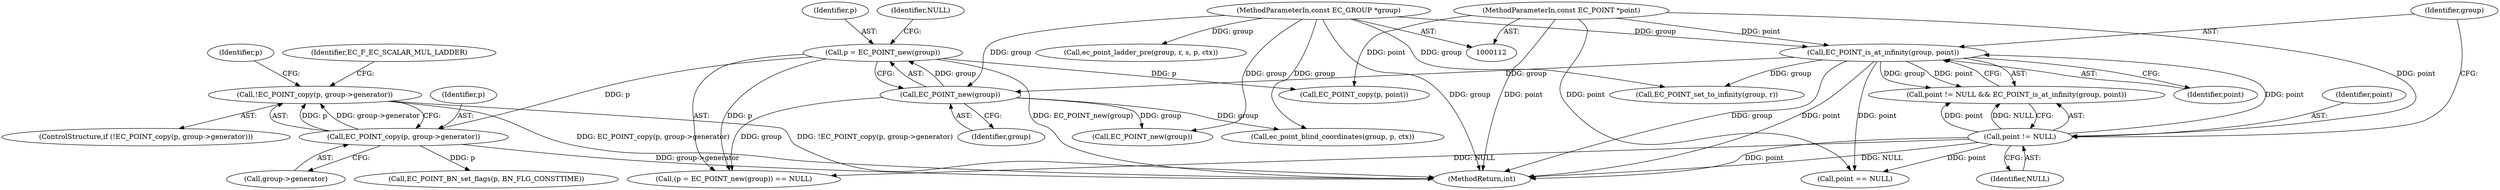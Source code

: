 digraph "0_openssl_b1d6d55ece1c26fa2829e2b819b038d7b6d692b4@API" {
"1000210" [label="(Call,!EC_POINT_copy(p, group->generator))"];
"1000211" [label="(Call,EC_POINT_copy(p, group->generator))"];
"1000188" [label="(Call,p = EC_POINT_new(group))"];
"1000190" [label="(Call,EC_POINT_new(group))"];
"1000154" [label="(Call,EC_POINT_is_at_infinity(group, point))"];
"1000113" [label="(MethodParameterIn,const EC_GROUP *group)"];
"1000151" [label="(Call,point != NULL)"];
"1000116" [label="(MethodParameterIn,const EC_POINT *point)"];
"1000151" [label="(Call,point != NULL)"];
"1000213" [label="(Call,group->generator)"];
"1000113" [label="(MethodParameterIn,const EC_GROUP *group)"];
"1000537" [label="(MethodReturn,int)"];
"1000116" [label="(MethodParameterIn,const EC_POINT *point)"];
"1000475" [label="(Call,ec_point_ladder_pre(group, r, s, p, ctx))"];
"1000196" [label="(Call,EC_POINT_new(group))"];
"1000464" [label="(Call,ec_point_blind_coordinates(group, p, ctx))"];
"1000212" [label="(Identifier,p)"];
"1000191" [label="(Identifier,group)"];
"1000225" [label="(Call,EC_POINT_copy(p, point))"];
"1000188" [label="(Call,p = EC_POINT_new(group))"];
"1000234" [label="(Identifier,p)"];
"1000189" [label="(Identifier,p)"];
"1000209" [label="(ControlStructure,if (!EC_POINT_copy(p, group->generator)))"];
"1000187" [label="(Call,(p = EC_POINT_new(group)) == NULL)"];
"1000152" [label="(Identifier,point)"];
"1000156" [label="(Identifier,point)"];
"1000150" [label="(Call,point != NULL && EC_POINT_is_at_infinity(group, point))"];
"1000192" [label="(Identifier,NULL)"];
"1000205" [label="(Call,point == NULL)"];
"1000158" [label="(Call,EC_POINT_set_to_infinity(group, r))"];
"1000153" [label="(Identifier,NULL)"];
"1000218" [label="(Identifier,EC_F_EC_SCALAR_MUL_LADDER)"];
"1000190" [label="(Call,EC_POINT_new(group))"];
"1000155" [label="(Identifier,group)"];
"1000210" [label="(Call,!EC_POINT_copy(p, group->generator))"];
"1000211" [label="(Call,EC_POINT_copy(p, group->generator))"];
"1000154" [label="(Call,EC_POINT_is_at_infinity(group, point))"];
"1000233" [label="(Call,EC_POINT_BN_set_flags(p, BN_FLG_CONSTTIME))"];
"1000210" -> "1000209"  [label="AST: "];
"1000210" -> "1000211"  [label="CFG: "];
"1000211" -> "1000210"  [label="AST: "];
"1000218" -> "1000210"  [label="CFG: "];
"1000234" -> "1000210"  [label="CFG: "];
"1000210" -> "1000537"  [label="DDG: !EC_POINT_copy(p, group->generator)"];
"1000210" -> "1000537"  [label="DDG: EC_POINT_copy(p, group->generator)"];
"1000211" -> "1000210"  [label="DDG: p"];
"1000211" -> "1000210"  [label="DDG: group->generator"];
"1000211" -> "1000213"  [label="CFG: "];
"1000212" -> "1000211"  [label="AST: "];
"1000213" -> "1000211"  [label="AST: "];
"1000211" -> "1000537"  [label="DDG: group->generator"];
"1000188" -> "1000211"  [label="DDG: p"];
"1000211" -> "1000233"  [label="DDG: p"];
"1000188" -> "1000187"  [label="AST: "];
"1000188" -> "1000190"  [label="CFG: "];
"1000189" -> "1000188"  [label="AST: "];
"1000190" -> "1000188"  [label="AST: "];
"1000192" -> "1000188"  [label="CFG: "];
"1000188" -> "1000537"  [label="DDG: EC_POINT_new(group)"];
"1000188" -> "1000187"  [label="DDG: p"];
"1000190" -> "1000188"  [label="DDG: group"];
"1000188" -> "1000225"  [label="DDG: p"];
"1000190" -> "1000191"  [label="CFG: "];
"1000191" -> "1000190"  [label="AST: "];
"1000190" -> "1000187"  [label="DDG: group"];
"1000154" -> "1000190"  [label="DDG: group"];
"1000113" -> "1000190"  [label="DDG: group"];
"1000190" -> "1000196"  [label="DDG: group"];
"1000190" -> "1000464"  [label="DDG: group"];
"1000154" -> "1000150"  [label="AST: "];
"1000154" -> "1000156"  [label="CFG: "];
"1000155" -> "1000154"  [label="AST: "];
"1000156" -> "1000154"  [label="AST: "];
"1000150" -> "1000154"  [label="CFG: "];
"1000154" -> "1000537"  [label="DDG: group"];
"1000154" -> "1000537"  [label="DDG: point"];
"1000154" -> "1000150"  [label="DDG: group"];
"1000154" -> "1000150"  [label="DDG: point"];
"1000113" -> "1000154"  [label="DDG: group"];
"1000151" -> "1000154"  [label="DDG: point"];
"1000116" -> "1000154"  [label="DDG: point"];
"1000154" -> "1000158"  [label="DDG: group"];
"1000154" -> "1000205"  [label="DDG: point"];
"1000113" -> "1000112"  [label="AST: "];
"1000113" -> "1000537"  [label="DDG: group"];
"1000113" -> "1000158"  [label="DDG: group"];
"1000113" -> "1000196"  [label="DDG: group"];
"1000113" -> "1000464"  [label="DDG: group"];
"1000113" -> "1000475"  [label="DDG: group"];
"1000151" -> "1000150"  [label="AST: "];
"1000151" -> "1000153"  [label="CFG: "];
"1000152" -> "1000151"  [label="AST: "];
"1000153" -> "1000151"  [label="AST: "];
"1000155" -> "1000151"  [label="CFG: "];
"1000150" -> "1000151"  [label="CFG: "];
"1000151" -> "1000537"  [label="DDG: point"];
"1000151" -> "1000537"  [label="DDG: NULL"];
"1000151" -> "1000150"  [label="DDG: point"];
"1000151" -> "1000150"  [label="DDG: NULL"];
"1000116" -> "1000151"  [label="DDG: point"];
"1000151" -> "1000187"  [label="DDG: NULL"];
"1000151" -> "1000205"  [label="DDG: point"];
"1000116" -> "1000112"  [label="AST: "];
"1000116" -> "1000537"  [label="DDG: point"];
"1000116" -> "1000205"  [label="DDG: point"];
"1000116" -> "1000225"  [label="DDG: point"];
}
